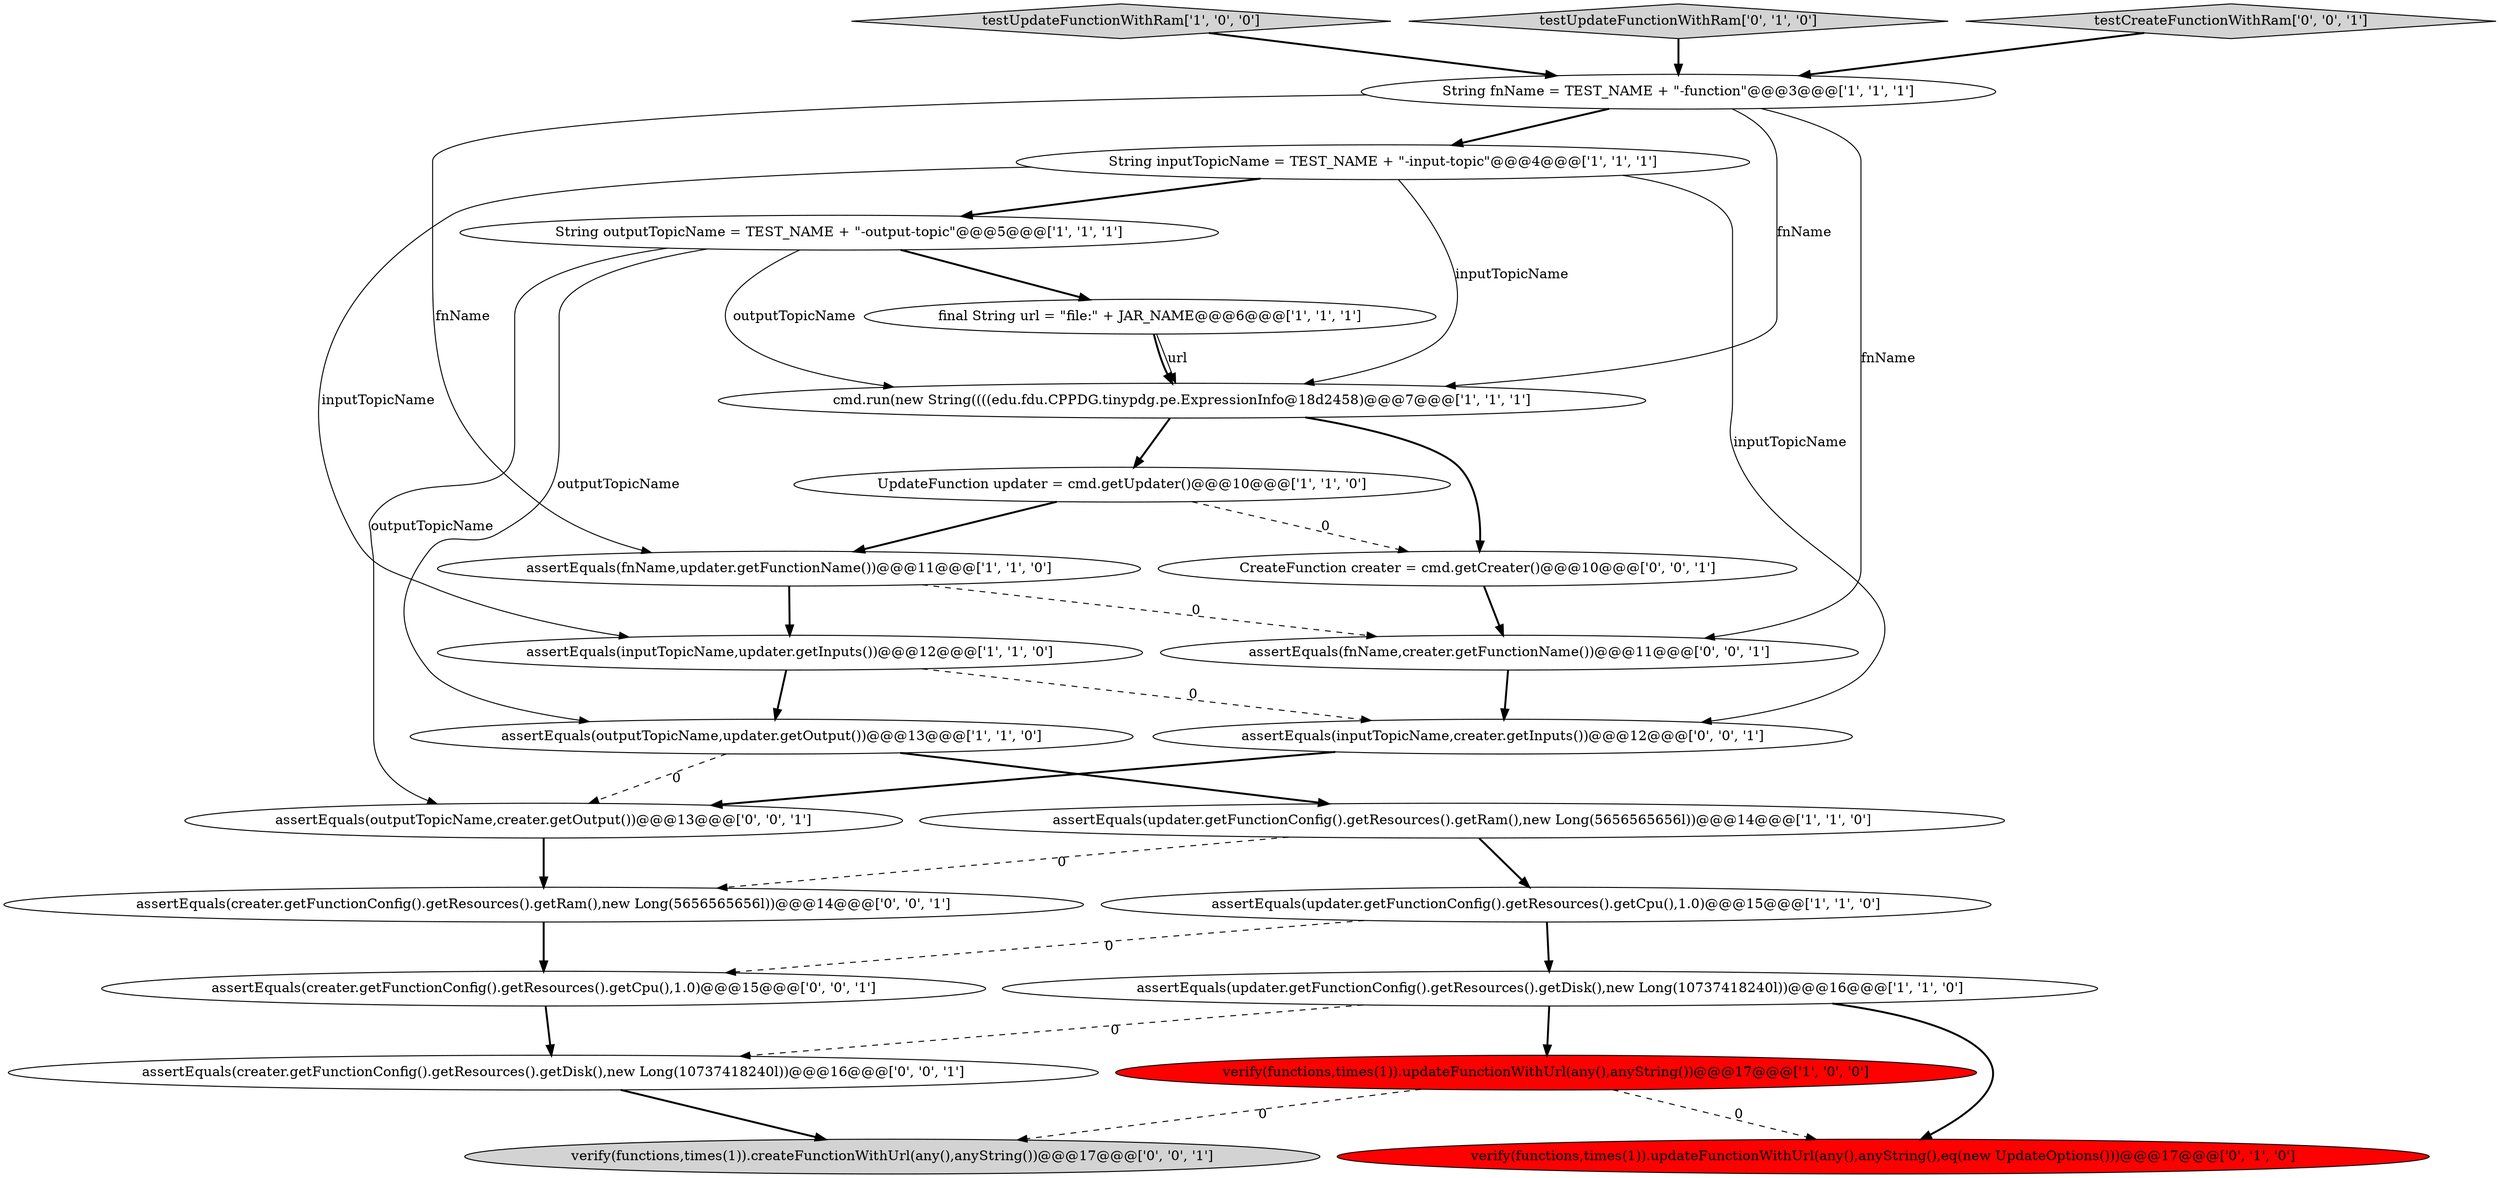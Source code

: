 digraph {
13 [style = filled, label = "String inputTopicName = TEST_NAME + \"-input-topic\"@@@4@@@['1', '1', '1']", fillcolor = white, shape = ellipse image = "AAA0AAABBB1BBB"];
24 [style = filled, label = "CreateFunction creater = cmd.getCreater()@@@10@@@['0', '0', '1']", fillcolor = white, shape = ellipse image = "AAA0AAABBB3BBB"];
17 [style = filled, label = "verify(functions,times(1)).createFunctionWithUrl(any(),anyString())@@@17@@@['0', '0', '1']", fillcolor = lightgray, shape = ellipse image = "AAA0AAABBB3BBB"];
9 [style = filled, label = "assertEquals(outputTopicName,updater.getOutput())@@@13@@@['1', '1', '0']", fillcolor = white, shape = ellipse image = "AAA0AAABBB1BBB"];
8 [style = filled, label = "testUpdateFunctionWithRam['1', '0', '0']", fillcolor = lightgray, shape = diamond image = "AAA0AAABBB1BBB"];
14 [style = filled, label = "testUpdateFunctionWithRam['0', '1', '0']", fillcolor = lightgray, shape = diamond image = "AAA0AAABBB2BBB"];
7 [style = filled, label = "verify(functions,times(1)).updateFunctionWithUrl(any(),anyString())@@@17@@@['1', '0', '0']", fillcolor = red, shape = ellipse image = "AAA1AAABBB1BBB"];
21 [style = filled, label = "assertEquals(creater.getFunctionConfig().getResources().getCpu(),1.0)@@@15@@@['0', '0', '1']", fillcolor = white, shape = ellipse image = "AAA0AAABBB3BBB"];
11 [style = filled, label = "final String url = \"file:\" + JAR_NAME@@@6@@@['1', '1', '1']", fillcolor = white, shape = ellipse image = "AAA0AAABBB1BBB"];
0 [style = filled, label = "String outputTopicName = TEST_NAME + \"-output-topic\"@@@5@@@['1', '1', '1']", fillcolor = white, shape = ellipse image = "AAA0AAABBB1BBB"];
3 [style = filled, label = "assertEquals(updater.getFunctionConfig().getResources().getCpu(),1.0)@@@15@@@['1', '1', '0']", fillcolor = white, shape = ellipse image = "AAA0AAABBB1BBB"];
22 [style = filled, label = "assertEquals(fnName,creater.getFunctionName())@@@11@@@['0', '0', '1']", fillcolor = white, shape = ellipse image = "AAA0AAABBB3BBB"];
12 [style = filled, label = "assertEquals(fnName,updater.getFunctionName())@@@11@@@['1', '1', '0']", fillcolor = white, shape = ellipse image = "AAA0AAABBB1BBB"];
6 [style = filled, label = "cmd.run(new String((((edu.fdu.CPPDG.tinypdg.pe.ExpressionInfo@18d2458)@@@7@@@['1', '1', '1']", fillcolor = white, shape = ellipse image = "AAA0AAABBB1BBB"];
23 [style = filled, label = "assertEquals(inputTopicName,creater.getInputs())@@@12@@@['0', '0', '1']", fillcolor = white, shape = ellipse image = "AAA0AAABBB3BBB"];
4 [style = filled, label = "assertEquals(updater.getFunctionConfig().getResources().getDisk(),new Long(10737418240l))@@@16@@@['1', '1', '0']", fillcolor = white, shape = ellipse image = "AAA0AAABBB1BBB"];
19 [style = filled, label = "assertEquals(creater.getFunctionConfig().getResources().getRam(),new Long(5656565656l))@@@14@@@['0', '0', '1']", fillcolor = white, shape = ellipse image = "AAA0AAABBB3BBB"];
20 [style = filled, label = "assertEquals(creater.getFunctionConfig().getResources().getDisk(),new Long(10737418240l))@@@16@@@['0', '0', '1']", fillcolor = white, shape = ellipse image = "AAA0AAABBB3BBB"];
16 [style = filled, label = "testCreateFunctionWithRam['0', '0', '1']", fillcolor = lightgray, shape = diamond image = "AAA0AAABBB3BBB"];
5 [style = filled, label = "assertEquals(updater.getFunctionConfig().getResources().getRam(),new Long(5656565656l))@@@14@@@['1', '1', '0']", fillcolor = white, shape = ellipse image = "AAA0AAABBB1BBB"];
15 [style = filled, label = "verify(functions,times(1)).updateFunctionWithUrl(any(),anyString(),eq(new UpdateOptions()))@@@17@@@['0', '1', '0']", fillcolor = red, shape = ellipse image = "AAA1AAABBB2BBB"];
2 [style = filled, label = "String fnName = TEST_NAME + \"-function\"@@@3@@@['1', '1', '1']", fillcolor = white, shape = ellipse image = "AAA0AAABBB1BBB"];
18 [style = filled, label = "assertEquals(outputTopicName,creater.getOutput())@@@13@@@['0', '0', '1']", fillcolor = white, shape = ellipse image = "AAA0AAABBB3BBB"];
1 [style = filled, label = "UpdateFunction updater = cmd.getUpdater()@@@10@@@['1', '1', '0']", fillcolor = white, shape = ellipse image = "AAA0AAABBB1BBB"];
10 [style = filled, label = "assertEquals(inputTopicName,updater.getInputs())@@@12@@@['1', '1', '0']", fillcolor = white, shape = ellipse image = "AAA0AAABBB1BBB"];
5->3 [style = bold, label=""];
20->17 [style = bold, label=""];
3->21 [style = dashed, label="0"];
7->17 [style = dashed, label="0"];
2->6 [style = solid, label="fnName"];
0->9 [style = solid, label="outputTopicName"];
9->18 [style = dashed, label="0"];
11->6 [style = bold, label=""];
4->15 [style = bold, label=""];
18->19 [style = bold, label=""];
0->11 [style = bold, label=""];
6->24 [style = bold, label=""];
13->6 [style = solid, label="inputTopicName"];
16->2 [style = bold, label=""];
24->22 [style = bold, label=""];
0->6 [style = solid, label="outputTopicName"];
3->4 [style = bold, label=""];
22->23 [style = bold, label=""];
4->7 [style = bold, label=""];
2->13 [style = bold, label=""];
13->10 [style = solid, label="inputTopicName"];
6->1 [style = bold, label=""];
12->10 [style = bold, label=""];
0->18 [style = solid, label="outputTopicName"];
21->20 [style = bold, label=""];
13->23 [style = solid, label="inputTopicName"];
8->2 [style = bold, label=""];
4->20 [style = dashed, label="0"];
1->24 [style = dashed, label="0"];
2->12 [style = solid, label="fnName"];
12->22 [style = dashed, label="0"];
1->12 [style = bold, label=""];
7->15 [style = dashed, label="0"];
9->5 [style = bold, label=""];
11->6 [style = solid, label="url"];
10->9 [style = bold, label=""];
14->2 [style = bold, label=""];
10->23 [style = dashed, label="0"];
5->19 [style = dashed, label="0"];
23->18 [style = bold, label=""];
2->22 [style = solid, label="fnName"];
13->0 [style = bold, label=""];
19->21 [style = bold, label=""];
}
